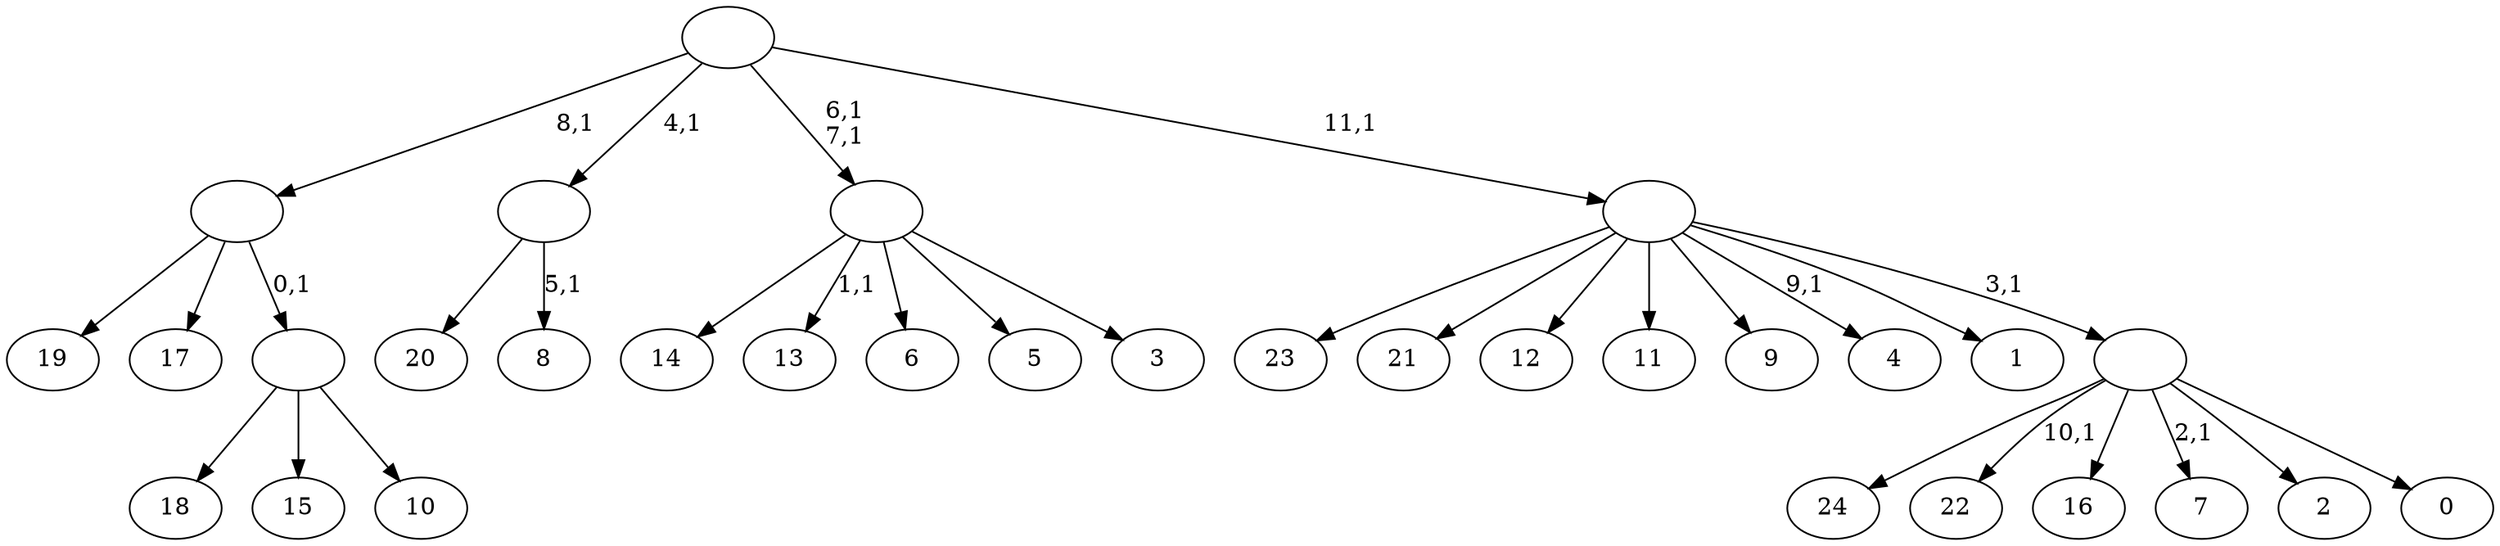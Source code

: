 digraph T {
	37 [label="24"]
	36 [label="23"]
	35 [label="22"]
	33 [label="21"]
	32 [label="20"]
	31 [label="19"]
	30 [label="18"]
	29 [label="17"]
	28 [label="16"]
	27 [label="15"]
	26 [label="14"]
	25 [label="13"]
	23 [label="12"]
	22 [label="11"]
	21 [label="10"]
	20 [label=""]
	19 [label=""]
	18 [label="9"]
	17 [label="8"]
	15 [label=""]
	14 [label="7"]
	12 [label="6"]
	11 [label="5"]
	10 [label="4"]
	8 [label="3"]
	7 [label=""]
	5 [label="2"]
	4 [label="1"]
	3 [label="0"]
	2 [label=""]
	1 [label=""]
	0 [label=""]
	20 -> 30 [label=""]
	20 -> 27 [label=""]
	20 -> 21 [label=""]
	19 -> 31 [label=""]
	19 -> 29 [label=""]
	19 -> 20 [label="0,1"]
	15 -> 17 [label="5,1"]
	15 -> 32 [label=""]
	7 -> 25 [label="1,1"]
	7 -> 26 [label=""]
	7 -> 12 [label=""]
	7 -> 11 [label=""]
	7 -> 8 [label=""]
	2 -> 14 [label="2,1"]
	2 -> 35 [label="10,1"]
	2 -> 37 [label=""]
	2 -> 28 [label=""]
	2 -> 5 [label=""]
	2 -> 3 [label=""]
	1 -> 10 [label="9,1"]
	1 -> 36 [label=""]
	1 -> 33 [label=""]
	1 -> 23 [label=""]
	1 -> 22 [label=""]
	1 -> 18 [label=""]
	1 -> 4 [label=""]
	1 -> 2 [label="3,1"]
	0 -> 7 [label="6,1\n7,1"]
	0 -> 19 [label="8,1"]
	0 -> 15 [label="4,1"]
	0 -> 1 [label="11,1"]
}
